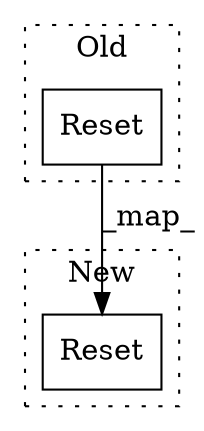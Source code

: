 digraph G {
subgraph cluster0 {
1 [label="Reset" a="32" s="4687" l="7" shape="box"];
label = "Old";
style="dotted";
}
subgraph cluster1 {
2 [label="Reset" a="32" s="7417" l="7" shape="box"];
label = "New";
style="dotted";
}
1 -> 2 [label="_map_"];
}